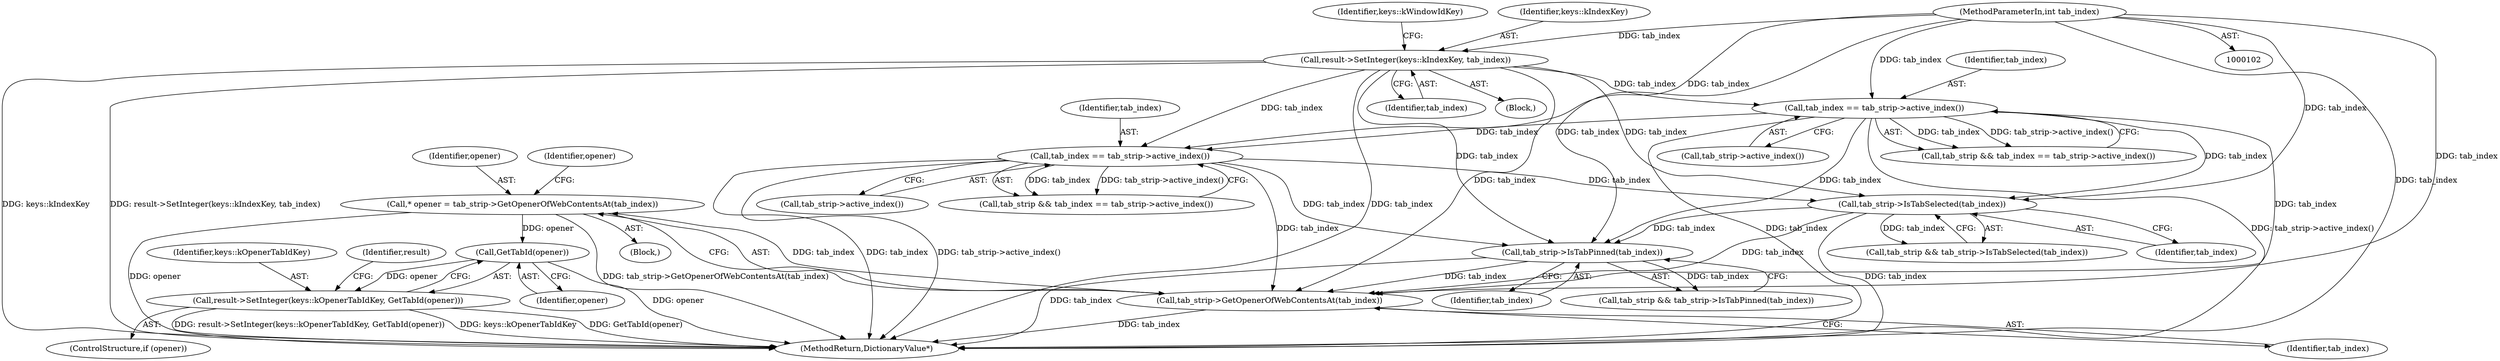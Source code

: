 digraph "0_Chrome_f7ae1f7a918f1973dca241a7a23169906eaf4fe3_8@pointer" {
"1000204" [label="(Call,GetTabId(opener))"];
"1000196" [label="(Call,* opener = tab_strip->GetOpenerOfWebContentsAt(tab_index))"];
"1000198" [label="(Call,tab_strip->GetOpenerOfWebContentsAt(tab_index))"];
"1000158" [label="(Call,tab_strip->IsTabSelected(tab_index))"];
"1000151" [label="(Call,tab_index == tab_strip->active_index())"];
"1000144" [label="(Call,tab_index == tab_strip->active_index())"];
"1000129" [label="(Call,result->SetInteger(keys::kIndexKey, tab_index))"];
"1000105" [label="(MethodParameterIn,int tab_index)"];
"1000164" [label="(Call,tab_strip->IsTabPinned(tab_index))"];
"1000202" [label="(Call,result->SetInteger(keys::kOpenerTabIdKey, GetTabId(opener)))"];
"1000197" [label="(Identifier,opener)"];
"1000198" [label="(Call,tab_strip->GetOpenerOfWebContentsAt(tab_index))"];
"1000196" [label="(Call,* opener = tab_strip->GetOpenerOfWebContentsAt(tab_index))"];
"1000151" [label="(Call,tab_index == tab_strip->active_index())"];
"1000130" [label="(Identifier,keys::kIndexKey)"];
"1000194" [label="(Block,)"];
"1000205" [label="(Identifier,opener)"];
"1000204" [label="(Call,GetTabId(opener))"];
"1000165" [label="(Identifier,tab_index)"];
"1000156" [label="(Call,tab_strip && tab_strip->IsTabSelected(tab_index))"];
"1000164" [label="(Call,tab_strip->IsTabPinned(tab_index))"];
"1000142" [label="(Call,tab_strip && tab_index == tab_strip->active_index())"];
"1000203" [label="(Identifier,keys::kOpenerTabIdKey)"];
"1000200" [label="(ControlStructure,if (opener))"];
"1000146" [label="(Call,tab_strip->active_index())"];
"1000129" [label="(Call,result->SetInteger(keys::kIndexKey, tab_index))"];
"1000153" [label="(Call,tab_strip->active_index())"];
"1000133" [label="(Identifier,keys::kWindowIdKey)"];
"1000131" [label="(Identifier,tab_index)"];
"1000207" [label="(Identifier,result)"];
"1000159" [label="(Identifier,tab_index)"];
"1000162" [label="(Call,tab_strip && tab_strip->IsTabPinned(tab_index))"];
"1000106" [label="(Block,)"];
"1000202" [label="(Call,result->SetInteger(keys::kOpenerTabIdKey, GetTabId(opener)))"];
"1000149" [label="(Call,tab_strip && tab_index == tab_strip->active_index())"];
"1000201" [label="(Identifier,opener)"];
"1000152" [label="(Identifier,tab_index)"];
"1000145" [label="(Identifier,tab_index)"];
"1000105" [label="(MethodParameterIn,int tab_index)"];
"1000158" [label="(Call,tab_strip->IsTabSelected(tab_index))"];
"1000208" [label="(MethodReturn,DictionaryValue*)"];
"1000199" [label="(Identifier,tab_index)"];
"1000144" [label="(Call,tab_index == tab_strip->active_index())"];
"1000204" -> "1000202"  [label="AST: "];
"1000204" -> "1000205"  [label="CFG: "];
"1000205" -> "1000204"  [label="AST: "];
"1000202" -> "1000204"  [label="CFG: "];
"1000204" -> "1000208"  [label="DDG: opener"];
"1000204" -> "1000202"  [label="DDG: opener"];
"1000196" -> "1000204"  [label="DDG: opener"];
"1000196" -> "1000194"  [label="AST: "];
"1000196" -> "1000198"  [label="CFG: "];
"1000197" -> "1000196"  [label="AST: "];
"1000198" -> "1000196"  [label="AST: "];
"1000201" -> "1000196"  [label="CFG: "];
"1000196" -> "1000208"  [label="DDG: opener"];
"1000196" -> "1000208"  [label="DDG: tab_strip->GetOpenerOfWebContentsAt(tab_index)"];
"1000198" -> "1000196"  [label="DDG: tab_index"];
"1000198" -> "1000199"  [label="CFG: "];
"1000199" -> "1000198"  [label="AST: "];
"1000198" -> "1000208"  [label="DDG: tab_index"];
"1000158" -> "1000198"  [label="DDG: tab_index"];
"1000151" -> "1000198"  [label="DDG: tab_index"];
"1000144" -> "1000198"  [label="DDG: tab_index"];
"1000129" -> "1000198"  [label="DDG: tab_index"];
"1000164" -> "1000198"  [label="DDG: tab_index"];
"1000105" -> "1000198"  [label="DDG: tab_index"];
"1000158" -> "1000156"  [label="AST: "];
"1000158" -> "1000159"  [label="CFG: "];
"1000159" -> "1000158"  [label="AST: "];
"1000156" -> "1000158"  [label="CFG: "];
"1000158" -> "1000208"  [label="DDG: tab_index"];
"1000158" -> "1000156"  [label="DDG: tab_index"];
"1000151" -> "1000158"  [label="DDG: tab_index"];
"1000144" -> "1000158"  [label="DDG: tab_index"];
"1000129" -> "1000158"  [label="DDG: tab_index"];
"1000105" -> "1000158"  [label="DDG: tab_index"];
"1000158" -> "1000164"  [label="DDG: tab_index"];
"1000151" -> "1000149"  [label="AST: "];
"1000151" -> "1000153"  [label="CFG: "];
"1000152" -> "1000151"  [label="AST: "];
"1000153" -> "1000151"  [label="AST: "];
"1000149" -> "1000151"  [label="CFG: "];
"1000151" -> "1000208"  [label="DDG: tab_index"];
"1000151" -> "1000208"  [label="DDG: tab_strip->active_index()"];
"1000151" -> "1000149"  [label="DDG: tab_index"];
"1000151" -> "1000149"  [label="DDG: tab_strip->active_index()"];
"1000144" -> "1000151"  [label="DDG: tab_index"];
"1000129" -> "1000151"  [label="DDG: tab_index"];
"1000105" -> "1000151"  [label="DDG: tab_index"];
"1000151" -> "1000164"  [label="DDG: tab_index"];
"1000144" -> "1000142"  [label="AST: "];
"1000144" -> "1000146"  [label="CFG: "];
"1000145" -> "1000144"  [label="AST: "];
"1000146" -> "1000144"  [label="AST: "];
"1000142" -> "1000144"  [label="CFG: "];
"1000144" -> "1000208"  [label="DDG: tab_index"];
"1000144" -> "1000208"  [label="DDG: tab_strip->active_index()"];
"1000144" -> "1000142"  [label="DDG: tab_index"];
"1000144" -> "1000142"  [label="DDG: tab_strip->active_index()"];
"1000129" -> "1000144"  [label="DDG: tab_index"];
"1000105" -> "1000144"  [label="DDG: tab_index"];
"1000144" -> "1000164"  [label="DDG: tab_index"];
"1000129" -> "1000106"  [label="AST: "];
"1000129" -> "1000131"  [label="CFG: "];
"1000130" -> "1000129"  [label="AST: "];
"1000131" -> "1000129"  [label="AST: "];
"1000133" -> "1000129"  [label="CFG: "];
"1000129" -> "1000208"  [label="DDG: keys::kIndexKey"];
"1000129" -> "1000208"  [label="DDG: result->SetInteger(keys::kIndexKey, tab_index)"];
"1000129" -> "1000208"  [label="DDG: tab_index"];
"1000105" -> "1000129"  [label="DDG: tab_index"];
"1000129" -> "1000164"  [label="DDG: tab_index"];
"1000105" -> "1000102"  [label="AST: "];
"1000105" -> "1000208"  [label="DDG: tab_index"];
"1000105" -> "1000164"  [label="DDG: tab_index"];
"1000164" -> "1000162"  [label="AST: "];
"1000164" -> "1000165"  [label="CFG: "];
"1000165" -> "1000164"  [label="AST: "];
"1000162" -> "1000164"  [label="CFG: "];
"1000164" -> "1000208"  [label="DDG: tab_index"];
"1000164" -> "1000162"  [label="DDG: tab_index"];
"1000202" -> "1000200"  [label="AST: "];
"1000203" -> "1000202"  [label="AST: "];
"1000207" -> "1000202"  [label="CFG: "];
"1000202" -> "1000208"  [label="DDG: keys::kOpenerTabIdKey"];
"1000202" -> "1000208"  [label="DDG: GetTabId(opener)"];
"1000202" -> "1000208"  [label="DDG: result->SetInteger(keys::kOpenerTabIdKey, GetTabId(opener))"];
}
